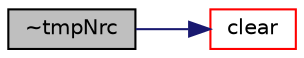 digraph "~tmpNrc"
{
  bgcolor="transparent";
  edge [fontname="Helvetica",fontsize="10",labelfontname="Helvetica",labelfontsize="10"];
  node [fontname="Helvetica",fontsize="10",shape=record];
  rankdir="LR";
  Node109 [label="~tmpNrc",height=0.2,width=0.4,color="black", fillcolor="grey75", style="filled", fontcolor="black"];
  Node109 -> Node110 [color="midnightblue",fontsize="10",style="solid",fontname="Helvetica"];
  Node110 [label="clear",height=0.2,width=0.4,color="red",URL="$a28241.html#adf1d9633e64d0de6a36e0af17ccd8163",tooltip="If object pointer points to valid object: "];
}
